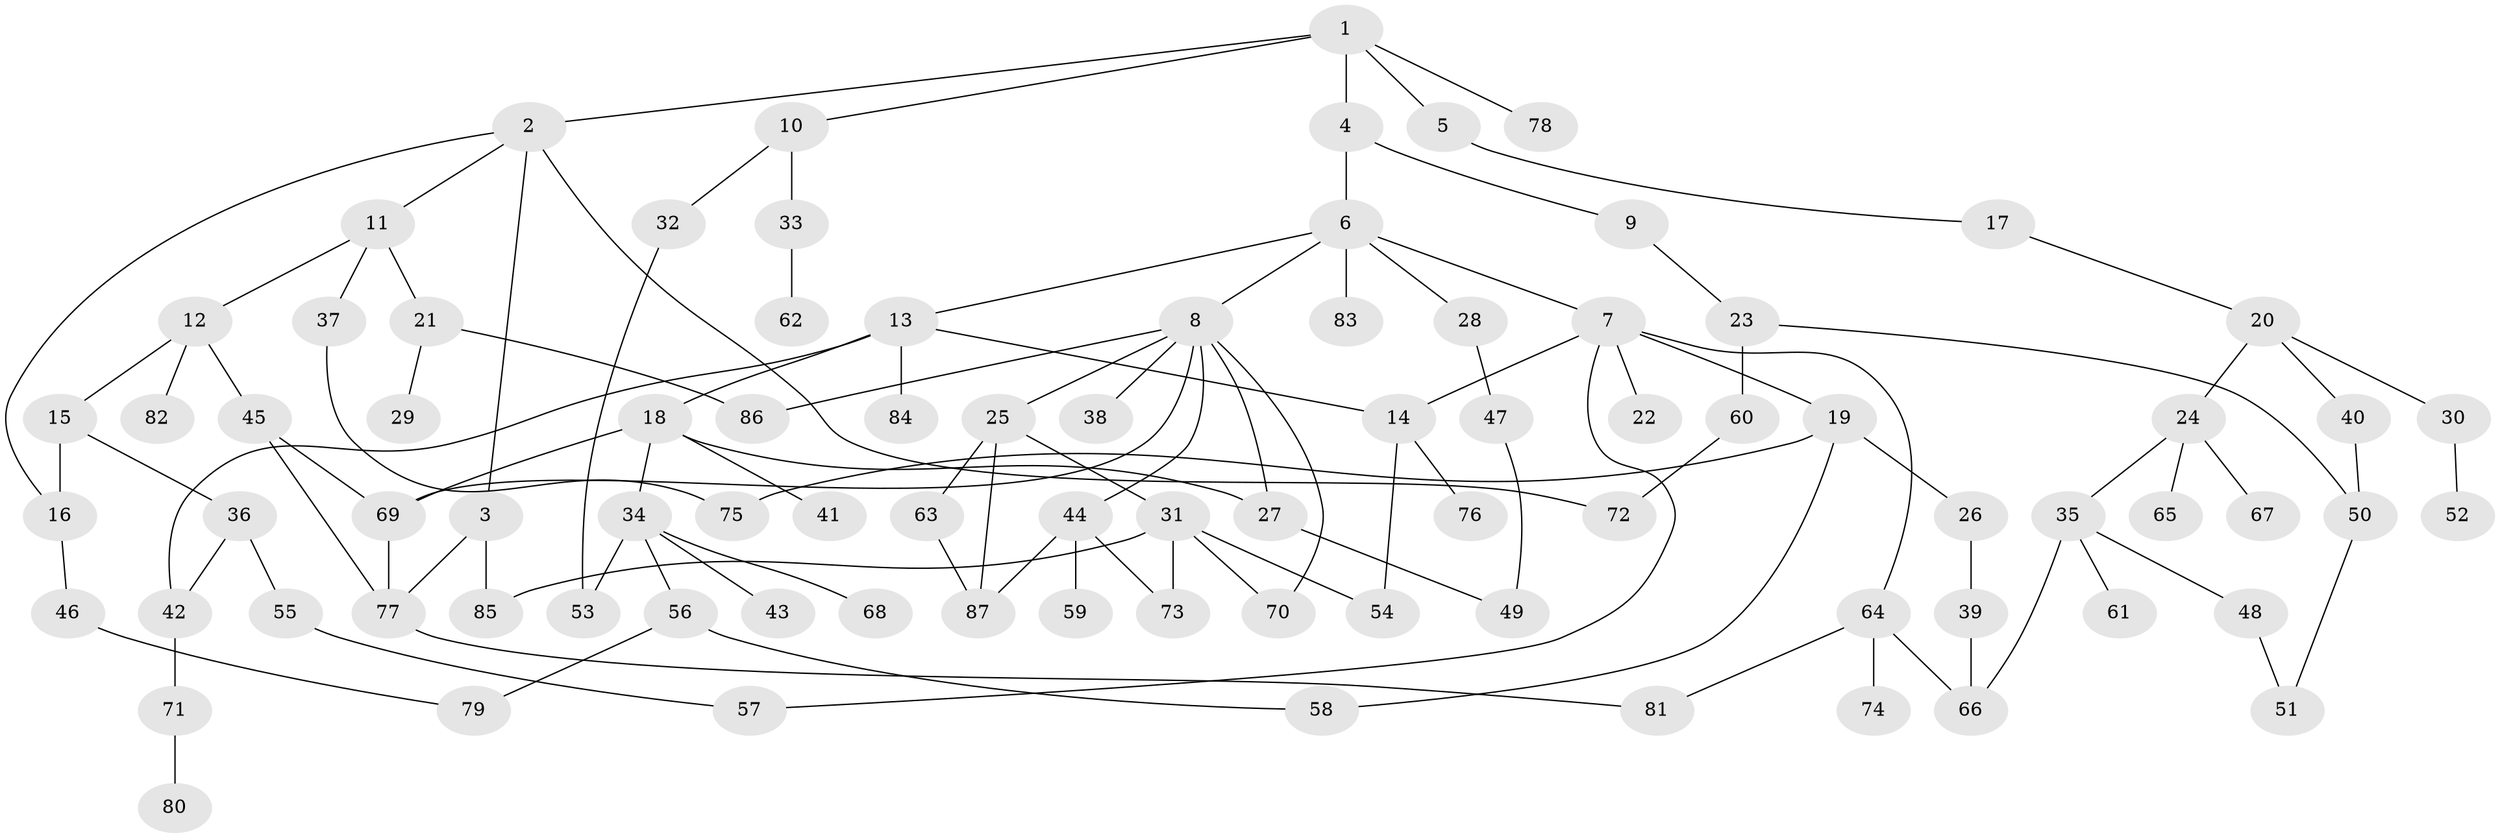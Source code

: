 // Generated by graph-tools (version 1.1) at 2025/34/03/09/25 02:34:06]
// undirected, 87 vertices, 113 edges
graph export_dot {
graph [start="1"]
  node [color=gray90,style=filled];
  1;
  2;
  3;
  4;
  5;
  6;
  7;
  8;
  9;
  10;
  11;
  12;
  13;
  14;
  15;
  16;
  17;
  18;
  19;
  20;
  21;
  22;
  23;
  24;
  25;
  26;
  27;
  28;
  29;
  30;
  31;
  32;
  33;
  34;
  35;
  36;
  37;
  38;
  39;
  40;
  41;
  42;
  43;
  44;
  45;
  46;
  47;
  48;
  49;
  50;
  51;
  52;
  53;
  54;
  55;
  56;
  57;
  58;
  59;
  60;
  61;
  62;
  63;
  64;
  65;
  66;
  67;
  68;
  69;
  70;
  71;
  72;
  73;
  74;
  75;
  76;
  77;
  78;
  79;
  80;
  81;
  82;
  83;
  84;
  85;
  86;
  87;
  1 -- 2;
  1 -- 4;
  1 -- 5;
  1 -- 10;
  1 -- 78;
  2 -- 3;
  2 -- 11;
  2 -- 16;
  2 -- 72;
  3 -- 77;
  3 -- 85;
  4 -- 6;
  4 -- 9;
  5 -- 17;
  6 -- 7;
  6 -- 8;
  6 -- 13;
  6 -- 28;
  6 -- 83;
  7 -- 14;
  7 -- 19;
  7 -- 22;
  7 -- 64;
  7 -- 57;
  8 -- 25;
  8 -- 27;
  8 -- 38;
  8 -- 44;
  8 -- 69;
  8 -- 70;
  8 -- 86;
  9 -- 23;
  10 -- 32;
  10 -- 33;
  11 -- 12;
  11 -- 21;
  11 -- 37;
  12 -- 15;
  12 -- 45;
  12 -- 82;
  13 -- 18;
  13 -- 84;
  13 -- 14;
  13 -- 42;
  14 -- 54;
  14 -- 76;
  15 -- 36;
  15 -- 16;
  16 -- 46;
  17 -- 20;
  18 -- 34;
  18 -- 41;
  18 -- 69;
  18 -- 27;
  19 -- 26;
  19 -- 58;
  19 -- 75;
  20 -- 24;
  20 -- 30;
  20 -- 40;
  21 -- 29;
  21 -- 86;
  23 -- 50;
  23 -- 60;
  24 -- 35;
  24 -- 65;
  24 -- 67;
  25 -- 31;
  25 -- 63;
  25 -- 87;
  26 -- 39;
  27 -- 49;
  28 -- 47;
  30 -- 52;
  31 -- 85;
  31 -- 70;
  31 -- 54;
  31 -- 73;
  32 -- 53;
  33 -- 62;
  34 -- 43;
  34 -- 56;
  34 -- 68;
  34 -- 53;
  35 -- 48;
  35 -- 61;
  35 -- 66;
  36 -- 42;
  36 -- 55;
  37 -- 75;
  39 -- 66;
  40 -- 50;
  42 -- 71;
  44 -- 59;
  44 -- 73;
  44 -- 87;
  45 -- 77;
  45 -- 69;
  46 -- 79;
  47 -- 49;
  48 -- 51;
  50 -- 51;
  55 -- 57;
  56 -- 79;
  56 -- 58;
  60 -- 72;
  63 -- 87;
  64 -- 74;
  64 -- 81;
  64 -- 66;
  69 -- 77;
  71 -- 80;
  77 -- 81;
}

